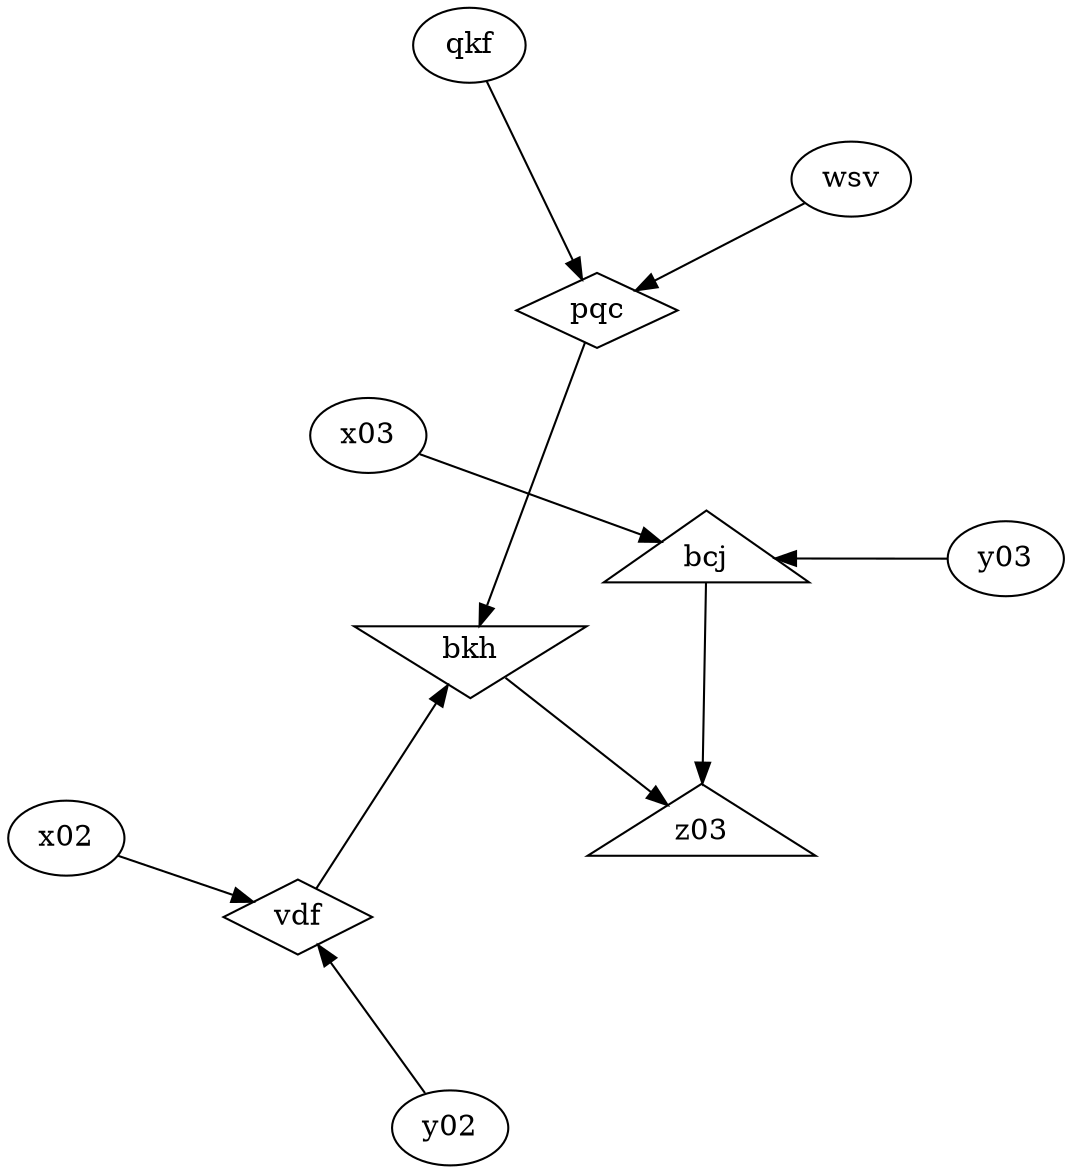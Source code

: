 digraph g1 {
  layout="fdp";
  overlap="false";
  splines="true";
  bcj [shape=triangle]
  y03 -> bcj
  x03 -> bcj
  bkh [shape=invtriangle]
  pqc -> bkh
  vdf -> bkh
  pqc [shape=diamond]
  qkf -> pqc
  wsv -> pqc
  vdf [shape=diamond]
  x02 -> vdf
  y02 -> vdf
  z03 [shape=triangle]
  bcj -> z03
  bkh -> z03
}
